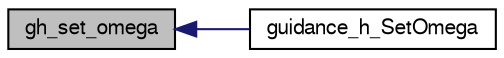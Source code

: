 digraph "gh_set_omega"
{
  edge [fontname="FreeSans",fontsize="10",labelfontname="FreeSans",labelfontsize="10"];
  node [fontname="FreeSans",fontsize="10",shape=record];
  rankdir="LR";
  Node1 [label="gh_set_omega",height=0.2,width=0.4,color="black", fillcolor="grey75", style="filled", fontcolor="black"];
  Node1 -> Node2 [dir="back",color="midnightblue",fontsize="10",style="solid",fontname="FreeSans"];
  Node2 [label="guidance_h_SetOmega",height=0.2,width=0.4,color="black", fillcolor="white", style="filled",URL="$rotorcraft_2guidance_2guidance__h_8h.html#acefa97a46964782f778ed871e04e646a"];
}
